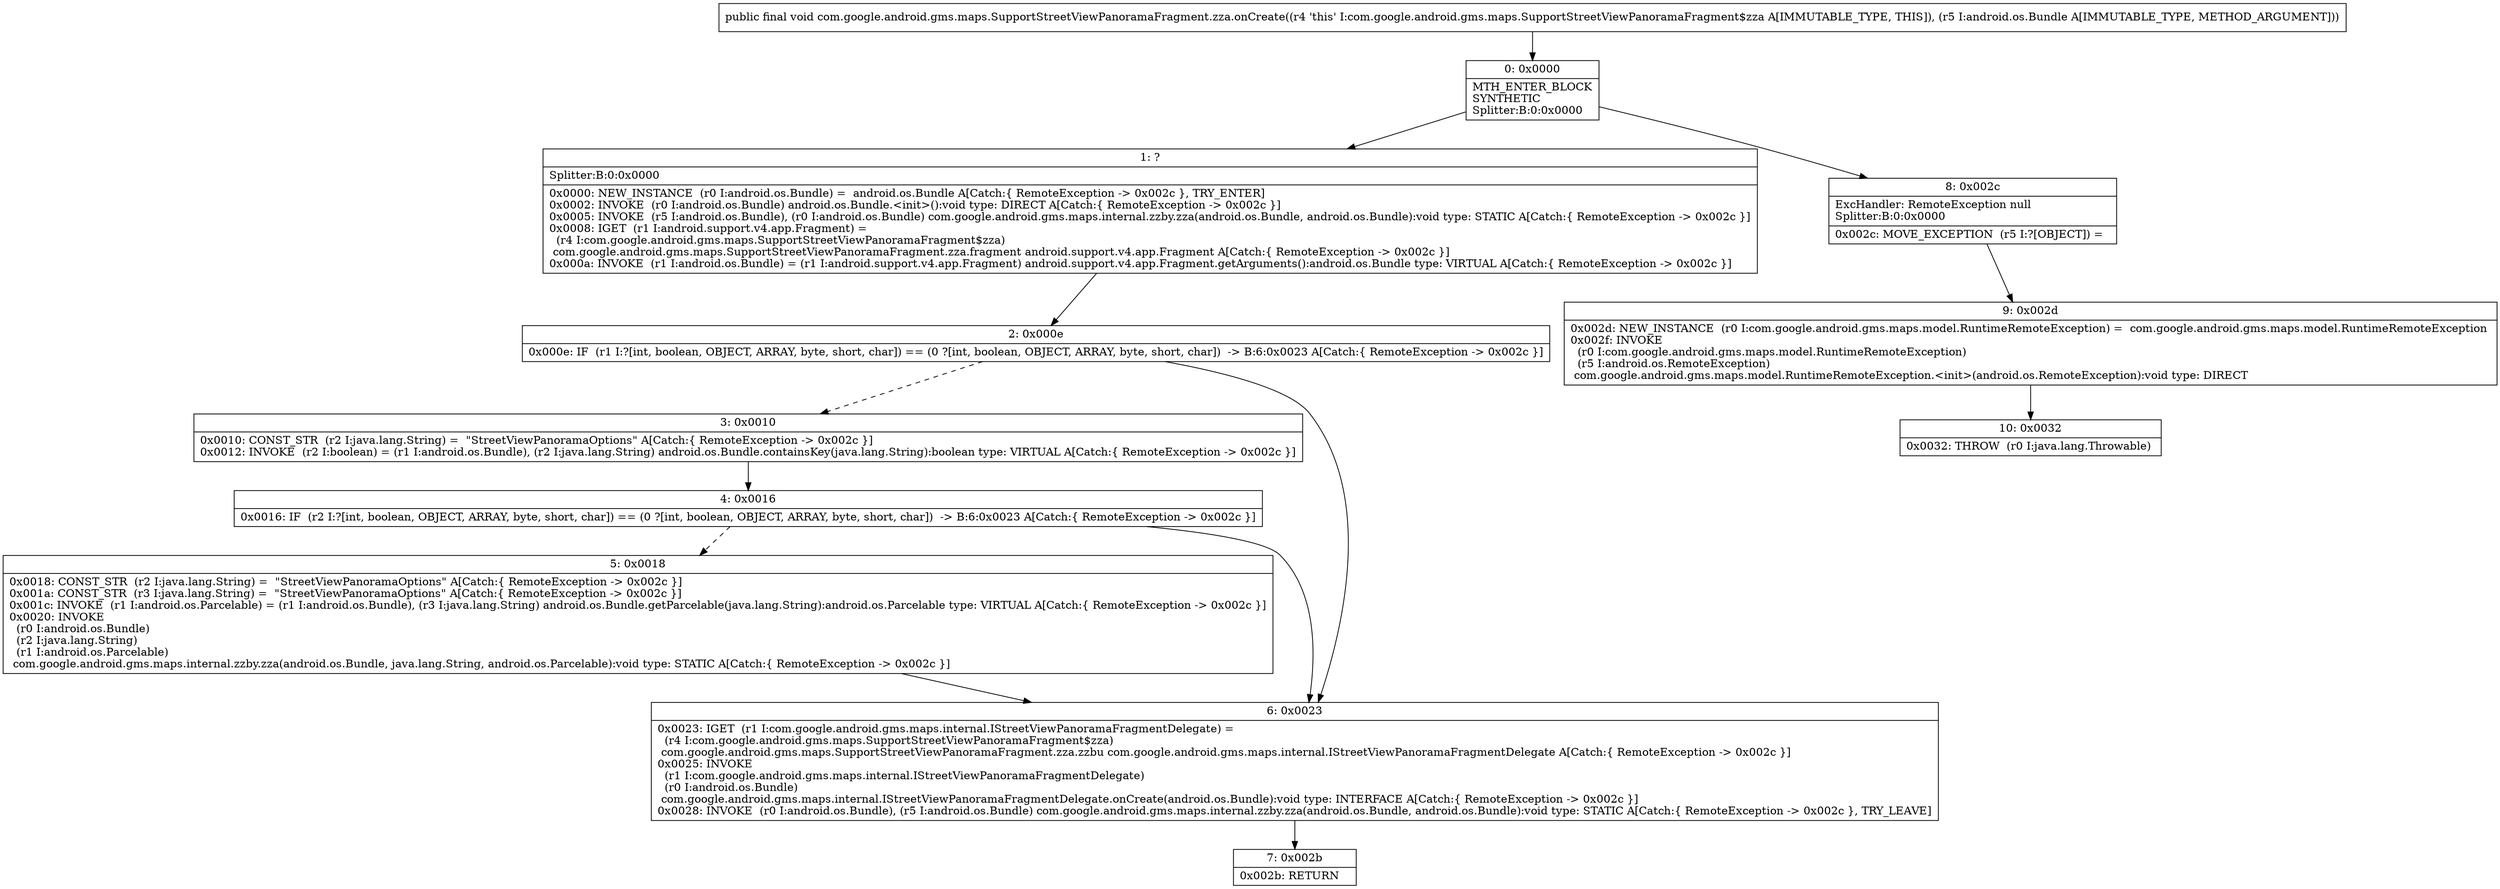 digraph "CFG forcom.google.android.gms.maps.SupportStreetViewPanoramaFragment.zza.onCreate(Landroid\/os\/Bundle;)V" {
Node_0 [shape=record,label="{0\:\ 0x0000|MTH_ENTER_BLOCK\lSYNTHETIC\lSplitter:B:0:0x0000\l}"];
Node_1 [shape=record,label="{1\:\ ?|Splitter:B:0:0x0000\l|0x0000: NEW_INSTANCE  (r0 I:android.os.Bundle) =  android.os.Bundle A[Catch:\{ RemoteException \-\> 0x002c \}, TRY_ENTER]\l0x0002: INVOKE  (r0 I:android.os.Bundle) android.os.Bundle.\<init\>():void type: DIRECT A[Catch:\{ RemoteException \-\> 0x002c \}]\l0x0005: INVOKE  (r5 I:android.os.Bundle), (r0 I:android.os.Bundle) com.google.android.gms.maps.internal.zzby.zza(android.os.Bundle, android.os.Bundle):void type: STATIC A[Catch:\{ RemoteException \-\> 0x002c \}]\l0x0008: IGET  (r1 I:android.support.v4.app.Fragment) = \l  (r4 I:com.google.android.gms.maps.SupportStreetViewPanoramaFragment$zza)\l com.google.android.gms.maps.SupportStreetViewPanoramaFragment.zza.fragment android.support.v4.app.Fragment A[Catch:\{ RemoteException \-\> 0x002c \}]\l0x000a: INVOKE  (r1 I:android.os.Bundle) = (r1 I:android.support.v4.app.Fragment) android.support.v4.app.Fragment.getArguments():android.os.Bundle type: VIRTUAL A[Catch:\{ RemoteException \-\> 0x002c \}]\l}"];
Node_2 [shape=record,label="{2\:\ 0x000e|0x000e: IF  (r1 I:?[int, boolean, OBJECT, ARRAY, byte, short, char]) == (0 ?[int, boolean, OBJECT, ARRAY, byte, short, char])  \-\> B:6:0x0023 A[Catch:\{ RemoteException \-\> 0x002c \}]\l}"];
Node_3 [shape=record,label="{3\:\ 0x0010|0x0010: CONST_STR  (r2 I:java.lang.String) =  \"StreetViewPanoramaOptions\" A[Catch:\{ RemoteException \-\> 0x002c \}]\l0x0012: INVOKE  (r2 I:boolean) = (r1 I:android.os.Bundle), (r2 I:java.lang.String) android.os.Bundle.containsKey(java.lang.String):boolean type: VIRTUAL A[Catch:\{ RemoteException \-\> 0x002c \}]\l}"];
Node_4 [shape=record,label="{4\:\ 0x0016|0x0016: IF  (r2 I:?[int, boolean, OBJECT, ARRAY, byte, short, char]) == (0 ?[int, boolean, OBJECT, ARRAY, byte, short, char])  \-\> B:6:0x0023 A[Catch:\{ RemoteException \-\> 0x002c \}]\l}"];
Node_5 [shape=record,label="{5\:\ 0x0018|0x0018: CONST_STR  (r2 I:java.lang.String) =  \"StreetViewPanoramaOptions\" A[Catch:\{ RemoteException \-\> 0x002c \}]\l0x001a: CONST_STR  (r3 I:java.lang.String) =  \"StreetViewPanoramaOptions\" A[Catch:\{ RemoteException \-\> 0x002c \}]\l0x001c: INVOKE  (r1 I:android.os.Parcelable) = (r1 I:android.os.Bundle), (r3 I:java.lang.String) android.os.Bundle.getParcelable(java.lang.String):android.os.Parcelable type: VIRTUAL A[Catch:\{ RemoteException \-\> 0x002c \}]\l0x0020: INVOKE  \l  (r0 I:android.os.Bundle)\l  (r2 I:java.lang.String)\l  (r1 I:android.os.Parcelable)\l com.google.android.gms.maps.internal.zzby.zza(android.os.Bundle, java.lang.String, android.os.Parcelable):void type: STATIC A[Catch:\{ RemoteException \-\> 0x002c \}]\l}"];
Node_6 [shape=record,label="{6\:\ 0x0023|0x0023: IGET  (r1 I:com.google.android.gms.maps.internal.IStreetViewPanoramaFragmentDelegate) = \l  (r4 I:com.google.android.gms.maps.SupportStreetViewPanoramaFragment$zza)\l com.google.android.gms.maps.SupportStreetViewPanoramaFragment.zza.zzbu com.google.android.gms.maps.internal.IStreetViewPanoramaFragmentDelegate A[Catch:\{ RemoteException \-\> 0x002c \}]\l0x0025: INVOKE  \l  (r1 I:com.google.android.gms.maps.internal.IStreetViewPanoramaFragmentDelegate)\l  (r0 I:android.os.Bundle)\l com.google.android.gms.maps.internal.IStreetViewPanoramaFragmentDelegate.onCreate(android.os.Bundle):void type: INTERFACE A[Catch:\{ RemoteException \-\> 0x002c \}]\l0x0028: INVOKE  (r0 I:android.os.Bundle), (r5 I:android.os.Bundle) com.google.android.gms.maps.internal.zzby.zza(android.os.Bundle, android.os.Bundle):void type: STATIC A[Catch:\{ RemoteException \-\> 0x002c \}, TRY_LEAVE]\l}"];
Node_7 [shape=record,label="{7\:\ 0x002b|0x002b: RETURN   \l}"];
Node_8 [shape=record,label="{8\:\ 0x002c|ExcHandler: RemoteException null\lSplitter:B:0:0x0000\l|0x002c: MOVE_EXCEPTION  (r5 I:?[OBJECT]) =  \l}"];
Node_9 [shape=record,label="{9\:\ 0x002d|0x002d: NEW_INSTANCE  (r0 I:com.google.android.gms.maps.model.RuntimeRemoteException) =  com.google.android.gms.maps.model.RuntimeRemoteException \l0x002f: INVOKE  \l  (r0 I:com.google.android.gms.maps.model.RuntimeRemoteException)\l  (r5 I:android.os.RemoteException)\l com.google.android.gms.maps.model.RuntimeRemoteException.\<init\>(android.os.RemoteException):void type: DIRECT \l}"];
Node_10 [shape=record,label="{10\:\ 0x0032|0x0032: THROW  (r0 I:java.lang.Throwable) \l}"];
MethodNode[shape=record,label="{public final void com.google.android.gms.maps.SupportStreetViewPanoramaFragment.zza.onCreate((r4 'this' I:com.google.android.gms.maps.SupportStreetViewPanoramaFragment$zza A[IMMUTABLE_TYPE, THIS]), (r5 I:android.os.Bundle A[IMMUTABLE_TYPE, METHOD_ARGUMENT])) }"];
MethodNode -> Node_0;
Node_0 -> Node_1;
Node_0 -> Node_8;
Node_1 -> Node_2;
Node_2 -> Node_3[style=dashed];
Node_2 -> Node_6;
Node_3 -> Node_4;
Node_4 -> Node_5[style=dashed];
Node_4 -> Node_6;
Node_5 -> Node_6;
Node_6 -> Node_7;
Node_8 -> Node_9;
Node_9 -> Node_10;
}

